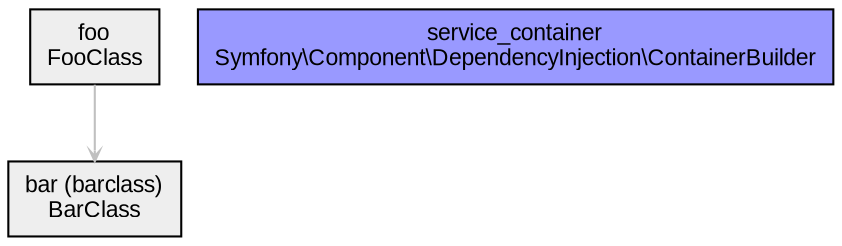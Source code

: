 digraph sc {
  ratio="compress"
  node [fontsize="11" fontname="Arial" shape="record"];
  edge [fontsize="9" fontname="Arial" color="grey" arrowhead="open" arrowsize="0.5"];

  node_foo [label="foo\nFooClass\n", shape=record, fillcolor="#eeeeee", style="filled"];
  node_bar [label="bar (barclass)\nBarClass\n", shape=record, fillcolor="#eeeeee", style="filled"];
  node_service_container [label="service_container\nSymfony\\Component\\DependencyInjection\\ContainerBuilder\n", shape=record, fillcolor="#9999ff", style="filled"];
  node_foo -> node_bar [label="" style="filled"];
}
